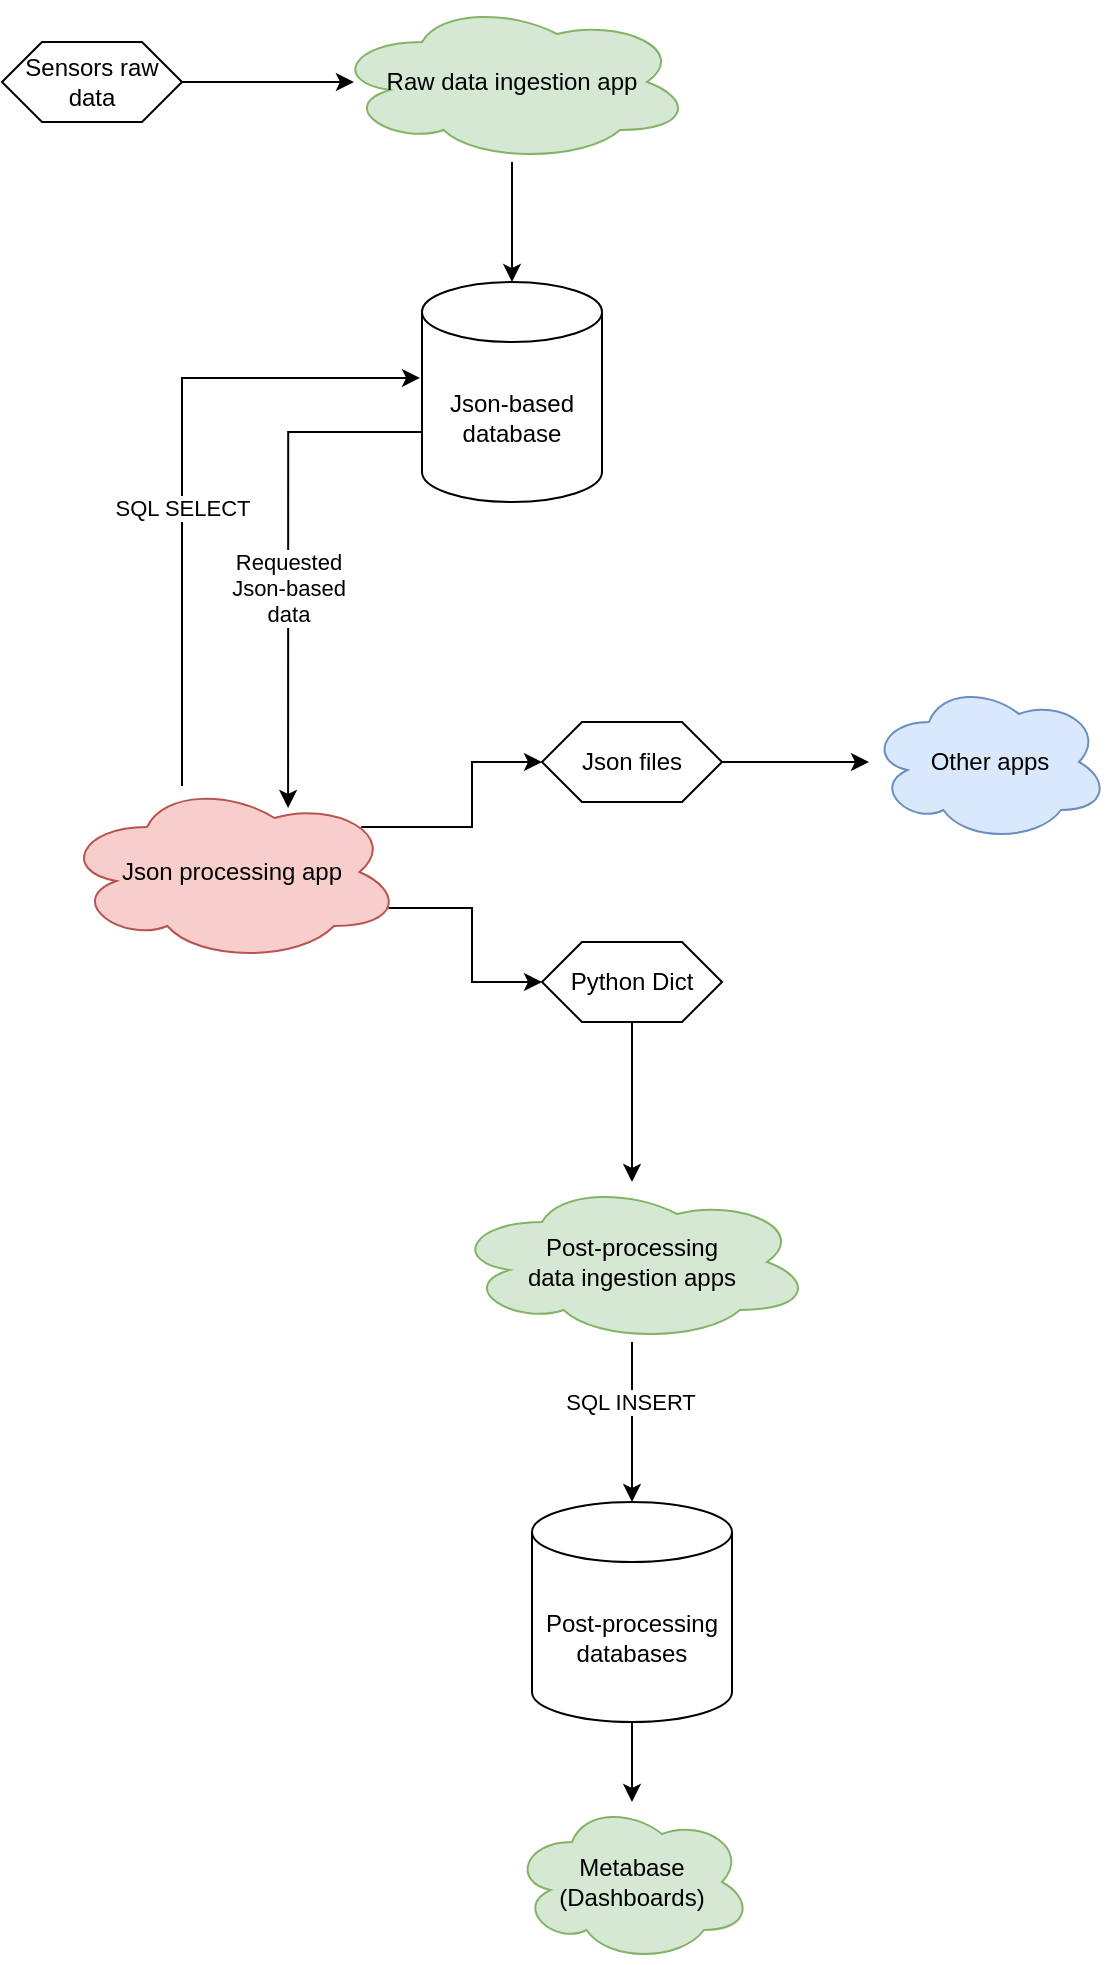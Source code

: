 <mxfile version="20.6.0" type="github">
  <diagram id="MZ5UduxJINnH4XNmA7vI" name="Page-1">
    <mxGraphModel dx="582" dy="1634" grid="1" gridSize="10" guides="1" tooltips="1" connect="1" arrows="1" fold="1" page="1" pageScale="1" pageWidth="827" pageHeight="1169" math="0" shadow="0">
      <root>
        <mxCell id="0" />
        <mxCell id="1" parent="0" />
        <mxCell id="5SC78Nz7y7m_JzuNlaxy-7" style="edgeStyle=orthogonalEdgeStyle;rounded=0;orthogonalLoop=1;jettySize=auto;html=1;exitX=0;exitY=0;exitDx=0;exitDy=75;exitPerimeter=0;entryX=0.665;entryY=0.144;entryDx=0;entryDy=0;entryPerimeter=0;" edge="1" parent="1" source="5SC78Nz7y7m_JzuNlaxy-3" target="5SC78Nz7y7m_JzuNlaxy-4">
          <mxGeometry relative="1" as="geometry" />
        </mxCell>
        <mxCell id="5SC78Nz7y7m_JzuNlaxy-8" value="Requested &lt;br&gt;Json-based &lt;br&gt;data" style="edgeLabel;html=1;align=center;verticalAlign=middle;resizable=0;points=[];" vertex="1" connectable="0" parent="5SC78Nz7y7m_JzuNlaxy-7">
          <mxGeometry x="0.137" relative="1" as="geometry">
            <mxPoint as="offset" />
          </mxGeometry>
        </mxCell>
        <mxCell id="5SC78Nz7y7m_JzuNlaxy-3" value="Json-based database" style="shape=cylinder3;whiteSpace=wrap;html=1;boundedLbl=1;backgroundOutline=1;size=15;" vertex="1" parent="1">
          <mxGeometry x="240" y="260" width="90" height="110" as="geometry" />
        </mxCell>
        <mxCell id="5SC78Nz7y7m_JzuNlaxy-5" style="edgeStyle=orthogonalEdgeStyle;rounded=0;orthogonalLoop=1;jettySize=auto;html=1;entryX=-0.011;entryY=0.436;entryDx=0;entryDy=0;entryPerimeter=0;" edge="1" parent="1" source="5SC78Nz7y7m_JzuNlaxy-4" target="5SC78Nz7y7m_JzuNlaxy-3">
          <mxGeometry relative="1" as="geometry">
            <Array as="points">
              <mxPoint x="120" y="308" />
            </Array>
          </mxGeometry>
        </mxCell>
        <mxCell id="5SC78Nz7y7m_JzuNlaxy-6" value="SQL SELECT" style="edgeLabel;html=1;align=center;verticalAlign=middle;resizable=0;points=[];" vertex="1" connectable="0" parent="5SC78Nz7y7m_JzuNlaxy-5">
          <mxGeometry x="-0.136" relative="1" as="geometry">
            <mxPoint as="offset" />
          </mxGeometry>
        </mxCell>
        <mxCell id="5SC78Nz7y7m_JzuNlaxy-13" style="edgeStyle=orthogonalEdgeStyle;rounded=0;orthogonalLoop=1;jettySize=auto;html=1;exitX=0.88;exitY=0.25;exitDx=0;exitDy=0;exitPerimeter=0;entryX=0;entryY=0.5;entryDx=0;entryDy=0;" edge="1" parent="1" source="5SC78Nz7y7m_JzuNlaxy-4" target="5SC78Nz7y7m_JzuNlaxy-11">
          <mxGeometry relative="1" as="geometry" />
        </mxCell>
        <mxCell id="5SC78Nz7y7m_JzuNlaxy-14" style="edgeStyle=orthogonalEdgeStyle;rounded=0;orthogonalLoop=1;jettySize=auto;html=1;exitX=0.96;exitY=0.7;exitDx=0;exitDy=0;exitPerimeter=0;entryX=0;entryY=0.5;entryDx=0;entryDy=0;" edge="1" parent="1" source="5SC78Nz7y7m_JzuNlaxy-4" target="5SC78Nz7y7m_JzuNlaxy-12">
          <mxGeometry relative="1" as="geometry" />
        </mxCell>
        <mxCell id="5SC78Nz7y7m_JzuNlaxy-4" value="Json processing app" style="ellipse;shape=cloud;whiteSpace=wrap;html=1;fillColor=#f8cecc;strokeColor=#b85450;" vertex="1" parent="1">
          <mxGeometry x="60" y="510" width="170" height="90" as="geometry" />
        </mxCell>
        <mxCell id="5SC78Nz7y7m_JzuNlaxy-16" style="edgeStyle=orthogonalEdgeStyle;rounded=0;orthogonalLoop=1;jettySize=auto;html=1;exitX=1;exitY=0.5;exitDx=0;exitDy=0;" edge="1" parent="1" source="5SC78Nz7y7m_JzuNlaxy-11" target="5SC78Nz7y7m_JzuNlaxy-15">
          <mxGeometry relative="1" as="geometry" />
        </mxCell>
        <mxCell id="5SC78Nz7y7m_JzuNlaxy-11" value="Json files" style="shape=hexagon;perimeter=hexagonPerimeter2;whiteSpace=wrap;html=1;fixedSize=1;" vertex="1" parent="1">
          <mxGeometry x="300" y="480" width="90" height="40" as="geometry" />
        </mxCell>
        <mxCell id="5SC78Nz7y7m_JzuNlaxy-18" style="edgeStyle=orthogonalEdgeStyle;rounded=0;orthogonalLoop=1;jettySize=auto;html=1;" edge="1" parent="1" source="5SC78Nz7y7m_JzuNlaxy-12" target="5SC78Nz7y7m_JzuNlaxy-17">
          <mxGeometry relative="1" as="geometry" />
        </mxCell>
        <mxCell id="5SC78Nz7y7m_JzuNlaxy-12" value="Python Dict" style="shape=hexagon;perimeter=hexagonPerimeter2;whiteSpace=wrap;html=1;fixedSize=1;" vertex="1" parent="1">
          <mxGeometry x="300" y="590" width="90" height="40" as="geometry" />
        </mxCell>
        <mxCell id="5SC78Nz7y7m_JzuNlaxy-15" value="Other apps" style="ellipse;shape=cloud;whiteSpace=wrap;html=1;fillColor=#dae8fc;strokeColor=#6c8ebf;" vertex="1" parent="1">
          <mxGeometry x="463.5" y="460" width="120" height="80" as="geometry" />
        </mxCell>
        <mxCell id="5SC78Nz7y7m_JzuNlaxy-20" style="edgeStyle=orthogonalEdgeStyle;rounded=0;orthogonalLoop=1;jettySize=auto;html=1;entryX=0.5;entryY=0;entryDx=0;entryDy=0;entryPerimeter=0;" edge="1" parent="1" source="5SC78Nz7y7m_JzuNlaxy-17" target="5SC78Nz7y7m_JzuNlaxy-19">
          <mxGeometry relative="1" as="geometry" />
        </mxCell>
        <mxCell id="5SC78Nz7y7m_JzuNlaxy-21" value="SQL INSERT" style="edgeLabel;html=1;align=center;verticalAlign=middle;resizable=0;points=[];" vertex="1" connectable="0" parent="5SC78Nz7y7m_JzuNlaxy-20">
          <mxGeometry x="-0.25" y="-1" relative="1" as="geometry">
            <mxPoint as="offset" />
          </mxGeometry>
        </mxCell>
        <mxCell id="5SC78Nz7y7m_JzuNlaxy-17" value="Post-processing &lt;br&gt;data ingestion apps" style="ellipse;shape=cloud;whiteSpace=wrap;html=1;fillColor=#d5e8d4;strokeColor=#82b366;" vertex="1" parent="1">
          <mxGeometry x="255" y="710" width="180" height="80" as="geometry" />
        </mxCell>
        <mxCell id="5SC78Nz7y7m_JzuNlaxy-36" style="edgeStyle=orthogonalEdgeStyle;rounded=0;orthogonalLoop=1;jettySize=auto;html=1;" edge="1" parent="1" source="5SC78Nz7y7m_JzuNlaxy-19" target="5SC78Nz7y7m_JzuNlaxy-35">
          <mxGeometry relative="1" as="geometry" />
        </mxCell>
        <mxCell id="5SC78Nz7y7m_JzuNlaxy-19" value="Post-processing databases" style="shape=cylinder3;whiteSpace=wrap;html=1;boundedLbl=1;backgroundOutline=1;size=15;" vertex="1" parent="1">
          <mxGeometry x="295" y="870" width="100" height="110" as="geometry" />
        </mxCell>
        <mxCell id="5SC78Nz7y7m_JzuNlaxy-38" style="edgeStyle=orthogonalEdgeStyle;rounded=0;orthogonalLoop=1;jettySize=auto;html=1;entryX=0.061;entryY=0.5;entryDx=0;entryDy=0;entryPerimeter=0;" edge="1" parent="1" source="5SC78Nz7y7m_JzuNlaxy-34" target="5SC78Nz7y7m_JzuNlaxy-37">
          <mxGeometry relative="1" as="geometry" />
        </mxCell>
        <mxCell id="5SC78Nz7y7m_JzuNlaxy-34" value="Sensors raw data" style="shape=hexagon;perimeter=hexagonPerimeter2;whiteSpace=wrap;html=1;fixedSize=1;" vertex="1" parent="1">
          <mxGeometry x="30" y="140" width="90" height="40" as="geometry" />
        </mxCell>
        <mxCell id="5SC78Nz7y7m_JzuNlaxy-35" value="Metabase (Dashboards)" style="ellipse;shape=cloud;whiteSpace=wrap;html=1;fillColor=#d5e8d4;strokeColor=#82b366;" vertex="1" parent="1">
          <mxGeometry x="285" y="1020" width="120" height="80" as="geometry" />
        </mxCell>
        <mxCell id="5SC78Nz7y7m_JzuNlaxy-39" style="edgeStyle=orthogonalEdgeStyle;rounded=0;orthogonalLoop=1;jettySize=auto;html=1;" edge="1" parent="1" source="5SC78Nz7y7m_JzuNlaxy-37" target="5SC78Nz7y7m_JzuNlaxy-3">
          <mxGeometry relative="1" as="geometry" />
        </mxCell>
        <mxCell id="5SC78Nz7y7m_JzuNlaxy-37" value="Raw data ingestion app" style="ellipse;shape=cloud;whiteSpace=wrap;html=1;fillColor=#d5e8d4;strokeColor=#82b366;" vertex="1" parent="1">
          <mxGeometry x="195" y="120" width="180" height="80" as="geometry" />
        </mxCell>
      </root>
    </mxGraphModel>
  </diagram>
</mxfile>
